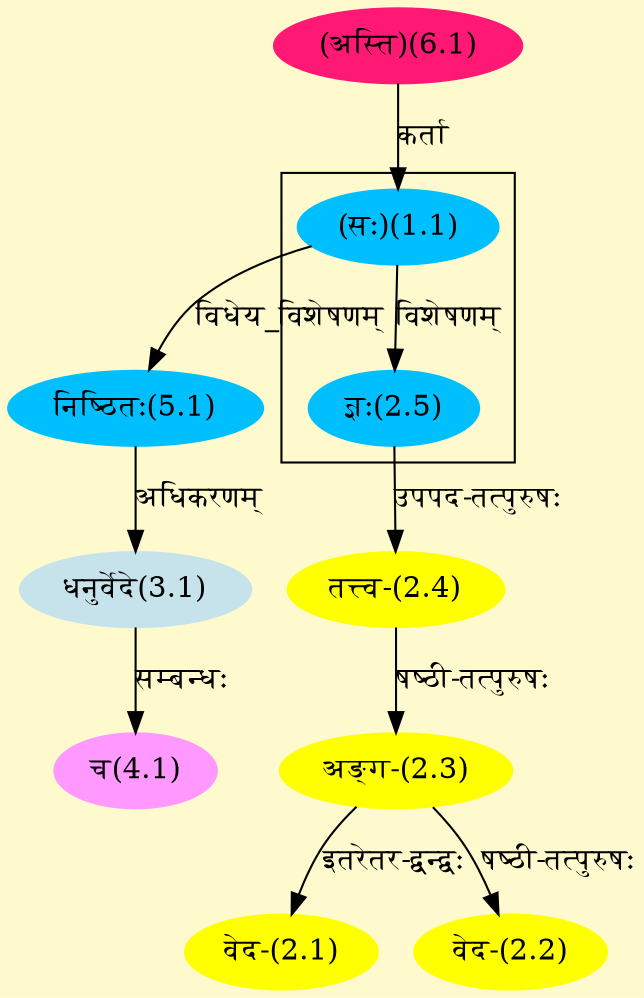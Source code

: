 digraph G{
rankdir=BT;
 compound=true;
 bgcolor="lemonchiffon1";

subgraph cluster_1{
Node2_5 [style=filled, color="#00BFFF" label = "ज्ञः(2.5)"]
Node1_1 [style=filled, color="#00BFFF" label = "(सः)(1.1)"]

}
Node1_1 [style=filled, color="#00BFFF" label = "(सः)(1.1)"]
Node6_1 [style=filled, color="#FF1975" label = "(अस्ति)(6.1)"]
Node2_1 [style=filled, color="#FFFF00" label = "वेद-(2.1)"]
Node2_3 [style=filled, color="#FFFF00" label = "अङ्ग-(2.3)"]
Node2_2 [style=filled, color="#FFFF00" label = "वेद-(2.2)"]
Node2_4 [style=filled, color="#FFFF00" label = "तत्त्व-(2.4)"]
Node2_5 [style=filled, color="#00BFFF" label = "ज्ञः(2.5)"]
Node3_1 [style=filled, color="#C6E2EB" label = "धनुर्वेदे(3.1)"]
Node5_1 [style=filled, color="#00BFFF" label = "निष्ठितः(5.1)"]
Node4_1 [style=filled, color="#FF99FF" label = "च(4.1)"]
/* Start of Relations section */

Node1_1 -> Node6_1 [  label="कर्ता"  dir="back" ]
Node2_1 -> Node2_3 [  label="इतरेतर-द्वन्द्वः"  dir="back" ]
Node2_2 -> Node2_3 [  label="षष्ठी-तत्पुरुषः"  dir="back" ]
Node2_3 -> Node2_4 [  label="षष्ठी-तत्पुरुषः"  dir="back" ]
Node2_4 -> Node2_5 [  label="उपपद-तत्पुरुषः"  dir="back" ]
Node2_5 -> Node1_1 [  label="विशेषणम्"  dir="back" ]
Node3_1 -> Node5_1 [  label="अधिकरणम्"  dir="back" ]
Node4_1 -> Node3_1 [  label="सम्बन्धः"  dir="back" ]
Node5_1 -> Node1_1 [  label="विधेय_विशेषणम्"  dir="back" ]
}
